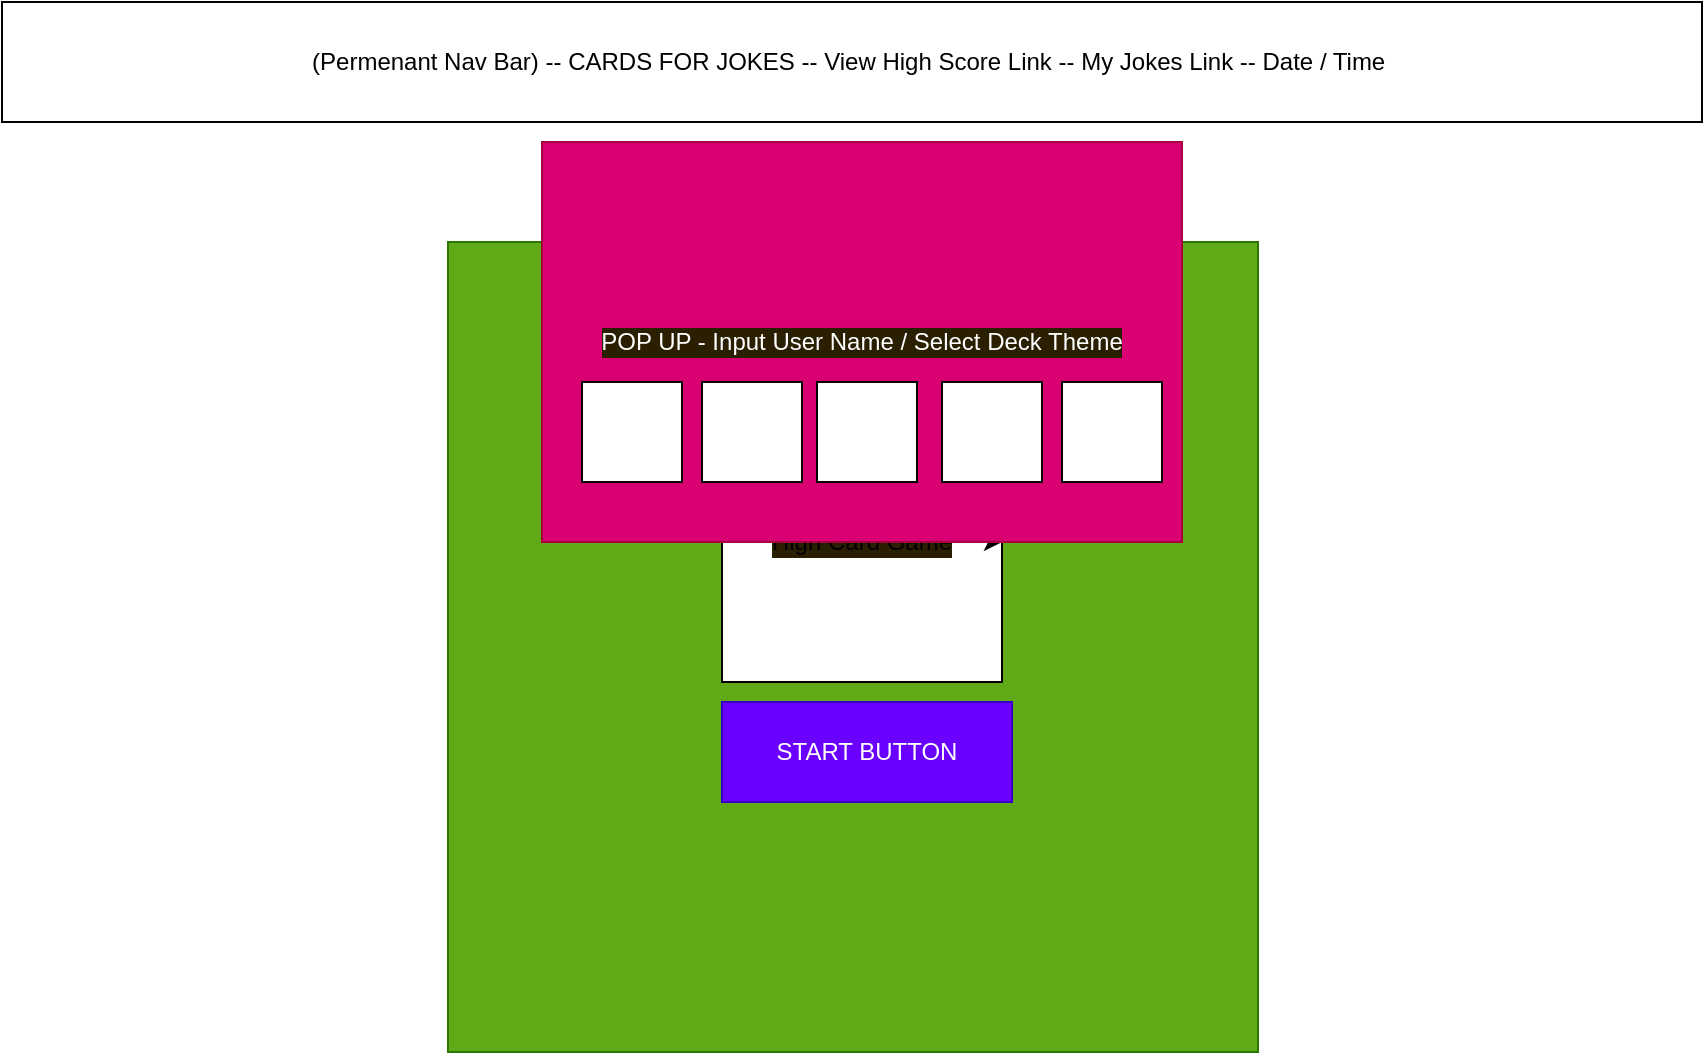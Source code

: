 <mxfile>
    <diagram id="yqnl9jbmedfVrZMtxqGm" name="Start Page">
        <mxGraphModel dx="888" dy="679" grid="1" gridSize="10" guides="1" tooltips="1" connect="1" arrows="1" fold="1" page="1" pageScale="1" pageWidth="850" pageHeight="1100" math="0" shadow="0">
            <root>
                <mxCell id="0"/>
                <mxCell id="1" parent="0"/>
                <mxCell id="4" value="" style="whiteSpace=wrap;html=1;aspect=fixed;labelBackgroundColor=#2A1F01;fillColor=#60a917;fontColor=#ffffff;strokeColor=#2D7600;" vertex="1" parent="1">
                    <mxGeometry x="223" y="120" width="405" height="405" as="geometry"/>
                </mxCell>
                <mxCell id="2" value="START BUTTON" style="rounded=0;whiteSpace=wrap;html=1;fillColor=#6a00ff;fontColor=#ffffff;strokeColor=#3700CC;" vertex="1" parent="1">
                    <mxGeometry x="360" y="350" width="145" height="50" as="geometry"/>
                </mxCell>
                <mxCell id="3" value="(Permenant Nav Bar) -- CARDS FOR JOKES -- View High Score Link -- My Jokes Link -- Date / Time&amp;nbsp;" style="rounded=0;whiteSpace=wrap;html=1;" vertex="1" parent="1">
                    <mxGeometry width="850" height="60" as="geometry"/>
                </mxCell>
                <mxCell id="kxgtWzfwq78ZmJUp4hhp-4" value="High Card Game" style="whiteSpace=wrap;html=1;aspect=fixed;labelBackgroundColor=#2A1F01;" vertex="1" parent="1">
                    <mxGeometry x="360" y="200" width="140" height="140" as="geometry"/>
                </mxCell>
                <mxCell id="y0DwTbANvrOQKZsvN6_f-5" style="edgeStyle=none;html=1;exitX=0.5;exitY=1;exitDx=0;exitDy=0;" edge="1" parent="1" source="y0DwTbANvrOQKZsvN6_f-4" target="kxgtWzfwq78ZmJUp4hhp-4">
                    <mxGeometry relative="1" as="geometry"/>
                </mxCell>
                <mxCell id="y0DwTbANvrOQKZsvN6_f-4" value="POP UP - Input User Name / Select Deck Theme" style="rounded=0;whiteSpace=wrap;html=1;labelBackgroundColor=#2A1F01;fillColor=#d80073;fontColor=#ffffff;strokeColor=#A50040;" vertex="1" parent="1">
                    <mxGeometry x="270" y="70" width="320" height="200" as="geometry"/>
                </mxCell>
                <mxCell id="y0DwTbANvrOQKZsvN6_f-6" value="" style="whiteSpace=wrap;html=1;aspect=fixed;labelBackgroundColor=#2A1F01;" vertex="1" parent="1">
                    <mxGeometry x="290" y="190" width="50" height="50" as="geometry"/>
                </mxCell>
                <mxCell id="y0DwTbANvrOQKZsvN6_f-7" value="" style="whiteSpace=wrap;html=1;aspect=fixed;labelBackgroundColor=#2A1F01;" vertex="1" parent="1">
                    <mxGeometry x="350" y="190" width="50" height="50" as="geometry"/>
                </mxCell>
                <mxCell id="y0DwTbANvrOQKZsvN6_f-8" value="" style="whiteSpace=wrap;html=1;aspect=fixed;labelBackgroundColor=#2A1F01;" vertex="1" parent="1">
                    <mxGeometry x="407.5" y="190" width="50" height="50" as="geometry"/>
                </mxCell>
                <mxCell id="y0DwTbANvrOQKZsvN6_f-9" value="" style="whiteSpace=wrap;html=1;aspect=fixed;labelBackgroundColor=#2A1F01;" vertex="1" parent="1">
                    <mxGeometry x="470" y="190" width="50" height="50" as="geometry"/>
                </mxCell>
                <mxCell id="y0DwTbANvrOQKZsvN6_f-10" value="" style="whiteSpace=wrap;html=1;aspect=fixed;labelBackgroundColor=#2A1F01;" vertex="1" parent="1">
                    <mxGeometry x="530" y="190" width="50" height="50" as="geometry"/>
                </mxCell>
            </root>
        </mxGraphModel>
    </diagram>
    <diagram id="UzzeXi4AYCnUfT8e2pIp" name="Deck Page">
        <mxGraphModel dx="888" dy="679" grid="1" gridSize="10" guides="1" tooltips="1" connect="1" arrows="1" fold="1" page="1" pageScale="1" pageWidth="850" pageHeight="1100" math="0" shadow="0">
            <root>
                <mxCell id="pWMgHMB8082qwLYnmPIf-0"/>
                <mxCell id="pWMgHMB8082qwLYnmPIf-1" parent="pWMgHMB8082qwLYnmPIf-0"/>
                <mxCell id="v6dsh3vfZ4sGUssDUhhT-3" value="Instruction (Click Deck to Draw" style="rounded=0;whiteSpace=wrap;html=1;labelBackgroundColor=#2A1F01;" vertex="1" parent="pWMgHMB8082qwLYnmPIf-1">
                    <mxGeometry x="315" y="450" width="170" height="50" as="geometry"/>
                </mxCell>
                <mxCell id="u6X3IQ2C-RME6czvMD-i-0" value="(Permenant Nav Bar) -- CARDS FOR JOKES -- View High Score Link -- My Jokes Link -- Date / Time&amp;nbsp;" style="rounded=0;whiteSpace=wrap;html=1;" vertex="1" parent="pWMgHMB8082qwLYnmPIf-1">
                    <mxGeometry width="850" height="60" as="geometry"/>
                </mxCell>
                <mxCell id="yJ-33DEZEprCW5WvIvlv-0" value="Hello User Name!" style="rounded=0;whiteSpace=wrap;html=1;labelBackgroundColor=#2A1F01;" vertex="1" parent="pWMgHMB8082qwLYnmPIf-1">
                    <mxGeometry x="260" y="70" width="270" height="60" as="geometry"/>
                </mxCell>
                <mxCell id="PUwnnvVC6TDNwmbm-pvY-0" value="OUTLINE" style="rounded=0;whiteSpace=wrap;html=1;labelBackgroundColor=#2A1F01;" vertex="1" parent="pWMgHMB8082qwLYnmPIf-1">
                    <mxGeometry x="60" y="160" width="220" height="280" as="geometry"/>
                </mxCell>
                <mxCell id="PUwnnvVC6TDNwmbm-pvY-1" value="OUTLINE" style="rounded=0;whiteSpace=wrap;html=1;labelBackgroundColor=#2A1F01;" vertex="1" parent="pWMgHMB8082qwLYnmPIf-1">
                    <mxGeometry x="520" y="160" width="220" height="280" as="geometry"/>
                </mxCell>
                <mxCell id="v6dsh3vfZ4sGUssDUhhT-2" value="BACK OF DECK WITH USER THEME" style="rounded=0;whiteSpace=wrap;html=1;labelBackgroundColor=#2A1F01;fillColor=#60a917;fontColor=#ffffff;strokeColor=#2D7600;" vertex="1" parent="pWMgHMB8082qwLYnmPIf-1">
                    <mxGeometry x="290" y="160" width="220" height="280" as="geometry"/>
                </mxCell>
            </root>
        </mxGraphModel>
    </diagram>
    <diagram id="p5cH1P69aIY7lh2CxukX" name="Game Page">
        <mxGraphModel dx="888" dy="679" grid="1" gridSize="10" guides="1" tooltips="1" connect="1" arrows="1" fold="1" page="1" pageScale="1" pageWidth="850" pageHeight="1100" math="0" shadow="0">
            <root>
                <mxCell id="UFLdtyZxRlXUSPPdtUYP-0"/>
                <mxCell id="UFLdtyZxRlXUSPPdtUYP-1" parent="UFLdtyZxRlXUSPPdtUYP-0"/>
                <mxCell id="d-WDJF4b-Z6HBNScFMW7-0" value="USER CARD" style="rounded=0;whiteSpace=wrap;html=1;labelBackgroundColor=#2A1F01;" vertex="1" parent="UFLdtyZxRlXUSPPdtUYP-1">
                    <mxGeometry x="60" y="160" width="220" height="280" as="geometry"/>
                </mxCell>
                <mxCell id="d-WDJF4b-Z6HBNScFMW7-1" value="COMPUTER CARD" style="rounded=0;whiteSpace=wrap;html=1;labelBackgroundColor=#2A1F01;" vertex="1" parent="UFLdtyZxRlXUSPPdtUYP-1">
                    <mxGeometry x="520" y="160" width="220" height="280" as="geometry"/>
                </mxCell>
                <mxCell id="fvR56TlaeW45UjqUcMPc-0" value="(Permenant Nav Bar) -- CARDS FOR JOKES -- View High Score Link -- My Jokes Link -- Date / Time&amp;nbsp;" style="rounded=0;whiteSpace=wrap;html=1;" vertex="1" parent="UFLdtyZxRlXUSPPdtUYP-1">
                    <mxGeometry width="850" height="60" as="geometry"/>
                </mxCell>
                <mxCell id="hIFmvhvCfR8wepMEguNQ-0" value="IF USER LOSES - POP UP MODAL: COMPUTER WINS" style="rounded=0;whiteSpace=wrap;html=1;labelBackgroundColor=#2A1F01;fillColor=#1ba1e2;fontColor=#ffffff;strokeColor=#006EAF;" vertex="1" parent="UFLdtyZxRlXUSPPdtUYP-1">
                    <mxGeometry x="270" y="450" width="260" height="150" as="geometry"/>
                </mxCell>
                <mxCell id="jitSESg4phqTcn6KGDfv-0" value="BACK of DECK IMAGE" style="rounded=0;whiteSpace=wrap;html=1;labelBackgroundColor=#2A1F01;fillColor=#60a917;fontColor=#ffffff;strokeColor=#2D7600;" vertex="1" parent="UFLdtyZxRlXUSPPdtUYP-1">
                    <mxGeometry x="290" y="160" width="220" height="280" as="geometry"/>
                </mxCell>
                <mxCell id="d-WDJF4b-Z6HBNScFMW7-2" value="POP UP MODAL -- YOU WIN + JOKE&amp;nbsp;" style="rounded=1;whiteSpace=wrap;html=1;labelBackgroundColor=#2A1F01;fillColor=#d80073;fontColor=#ffffff;strokeColor=#A50040;" vertex="1" parent="UFLdtyZxRlXUSPPdtUYP-1">
                    <mxGeometry x="260" y="220" width="280" height="160" as="geometry"/>
                </mxCell>
                <mxCell id="jitSESg4phqTcn6KGDfv-1" value="QUIT BUTTON" style="rounded=0;whiteSpace=wrap;html=1;labelBackgroundColor=#2A1F01;" vertex="1" parent="UFLdtyZxRlXUSPPdtUYP-1">
                    <mxGeometry x="720" y="620" width="120" height="60" as="geometry"/>
                </mxCell>
                <mxCell id="0M7e4DK_KoyMjPnTW_li-0" value="SAVE JOKE&lt;span style=&quot;white-space: pre&quot;&gt;&#9;&lt;/span&gt;" style="rounded=0;whiteSpace=wrap;html=1;labelBackgroundColor=#2A1F01;fillColor=#0050ef;fontColor=#ffffff;strokeColor=#001DBC;" vertex="1" parent="UFLdtyZxRlXUSPPdtUYP-1">
                    <mxGeometry x="320" y="320" width="60" height="30" as="geometry"/>
                </mxCell>
                <mxCell id="0M7e4DK_KoyMjPnTW_li-1" value="CLOSE" style="rounded=0;whiteSpace=wrap;html=1;labelBackgroundColor=#2A1F01;fillColor=#0050ef;fontColor=#ffffff;strokeColor=#001DBC;" vertex="1" parent="UFLdtyZxRlXUSPPdtUYP-1">
                    <mxGeometry x="430" y="320" width="60" height="30" as="geometry"/>
                </mxCell>
                <mxCell id="0M7e4DK_KoyMjPnTW_li-4" value="" style="edgeStyle=none;html=1;" edge="1" parent="UFLdtyZxRlXUSPPdtUYP-1" source="0M7e4DK_KoyMjPnTW_li-2">
                    <mxGeometry relative="1" as="geometry">
                        <mxPoint x="260" y="565" as="targetPoint"/>
                    </mxGeometry>
                </mxCell>
                <mxCell id="0M7e4DK_KoyMjPnTW_li-2" value="Continue" style="rounded=0;whiteSpace=wrap;html=1;labelBackgroundColor=#2A1F01;fillColor=#d80073;fontColor=#ffffff;strokeColor=#A50040;" vertex="1" parent="UFLdtyZxRlXUSPPdtUYP-1">
                    <mxGeometry x="350" y="550" width="120" height="30" as="geometry"/>
                </mxCell>
            </root>
        </mxGraphModel>
    </diagram>
    <diagram name="Continue Game Page" id="xVYTmYUlbwU7zlJUJJva">
        <mxGraphModel dx="888" dy="679" grid="1" gridSize="10" guides="1" tooltips="1" connect="1" arrows="1" fold="1" page="1" pageScale="1" pageWidth="850" pageHeight="1100" math="0" shadow="0">
            <root>
                <mxCell id="PKIwkQOfAZi--ApLYKJq-0"/>
                <mxCell id="PKIwkQOfAZi--ApLYKJq-1" parent="PKIwkQOfAZi--ApLYKJq-0"/>
                <mxCell id="PKIwkQOfAZi--ApLYKJq-2" value="BACK of DECK IMAGE" style="rounded=0;whiteSpace=wrap;html=1;labelBackgroundColor=#2A1F01;fillColor=#60a917;fontColor=#ffffff;strokeColor=#2D7600;" vertex="1" parent="PKIwkQOfAZi--ApLYKJq-1">
                    <mxGeometry x="290" y="160" width="220" height="280" as="geometry"/>
                </mxCell>
                <mxCell id="PKIwkQOfAZi--ApLYKJq-3" value="Instruction (Click Deck to Draw" style="rounded=0;whiteSpace=wrap;html=1;labelBackgroundColor=#2A1F01;" vertex="1" parent="PKIwkQOfAZi--ApLYKJq-1">
                    <mxGeometry x="315" y="450" width="170" height="50" as="geometry"/>
                </mxCell>
                <mxCell id="PKIwkQOfAZi--ApLYKJq-4" value="(Permenant Nav Bar) -- CARDS FOR JOKES -- View High Score Link -- My Jokes Link -- Date / Time&amp;nbsp;" style="rounded=0;whiteSpace=wrap;html=1;" vertex="1" parent="PKIwkQOfAZi--ApLYKJq-1">
                    <mxGeometry width="850" height="60" as="geometry"/>
                </mxCell>
            </root>
        </mxGraphModel>
    </diagram>
    <diagram id="Lolx3EiXrzPF2XAQkY8l" name="End Of Deck">
        <mxGraphModel dx="888" dy="679" grid="1" gridSize="10" guides="1" tooltips="1" connect="1" arrows="1" fold="1" page="1" pageScale="1" pageWidth="850" pageHeight="1100" math="0" shadow="0">
            <root>
                <mxCell id="3C8FR79aUhuCoKItBJne-0"/>
                <mxCell id="3C8FR79aUhuCoKItBJne-1" parent="3C8FR79aUhuCoKItBJne-0"/>
                <mxCell id="T2ZfOeCIEXMY-jTxP-ne-1" value="FINAL SCORE" style="rounded=0;whiteSpace=wrap;html=1;labelBackgroundColor=#2A1F01;" vertex="1" parent="3C8FR79aUhuCoKItBJne-1">
                    <mxGeometry x="320" y="250" width="160" height="80" as="geometry"/>
                </mxCell>
                <mxCell id="T2ZfOeCIEXMY-jTxP-ne-2" value="(Permenant Nav Bar) -- CARDS FOR JOKES -- View High Score Link -- My Jokes Link -- Date / Time&amp;nbsp;" style="rounded=0;whiteSpace=wrap;html=1;" vertex="1" parent="3C8FR79aUhuCoKItBJne-1">
                    <mxGeometry width="850" height="60" as="geometry"/>
                </mxCell>
                <mxCell id="T2ZfOeCIEXMY-jTxP-ne-3" value="GAME OVER&amp;nbsp;" style="rounded=0;whiteSpace=wrap;html=1;labelBackgroundColor=#2A1F01;" vertex="1" parent="3C8FR79aUhuCoKItBJne-1">
                    <mxGeometry x="235" y="120" width="330" height="120" as="geometry"/>
                </mxCell>
                <mxCell id="T2ZfOeCIEXMY-jTxP-ne-4" value="ALL TIME HIGH SCORE" style="rounded=0;whiteSpace=wrap;html=1;labelBackgroundColor=#2A1F01;" vertex="1" parent="3C8FR79aUhuCoKItBJne-1">
                    <mxGeometry x="320" y="340" width="160" height="80" as="geometry"/>
                </mxCell>
                <mxCell id="T2ZfOeCIEXMY-jTxP-ne-5" value="PLAY AGAIN?" style="rounded=0;whiteSpace=wrap;html=1;labelBackgroundColor=#2A1F01;fillColor=#0050ef;fontColor=#ffffff;strokeColor=#001DBC;" vertex="1" parent="3C8FR79aUhuCoKItBJne-1">
                    <mxGeometry x="320" y="520" width="160" height="80" as="geometry"/>
                </mxCell>
                <mxCell id="T2ZfOeCIEXMY-jTxP-ne-6" value="THIS GAMES JOKES" style="rounded=0;whiteSpace=wrap;html=1;labelBackgroundColor=#2A1F01;fillColor=#60a917;fontColor=#ffffff;strokeColor=#2D7600;" vertex="1" parent="3C8FR79aUhuCoKItBJne-1">
                    <mxGeometry x="320" y="430" width="160" height="80" as="geometry"/>
                </mxCell>
            </root>
        </mxGraphModel>
    </diagram>
    <diagram id="vkSqupVkCrfMUXWwoT2I" name="High Score Page">
        <mxGraphModel dx="888" dy="679" grid="1" gridSize="10" guides="1" tooltips="1" connect="1" arrows="1" fold="1" page="1" pageScale="1" pageWidth="850" pageHeight="1100" math="0" shadow="0">
            <root>
                <mxCell id="Nx-RHqL8GdiR5NmhSTgM-0"/>
                <mxCell id="Nx-RHqL8GdiR5NmhSTgM-1" parent="Nx-RHqL8GdiR5NmhSTgM-0"/>
                <mxCell id="533VGPMNZW3OwTtXPOSV-0" value="My High Scores" style="rounded=0;whiteSpace=wrap;html=1;labelBackgroundColor=#2A1F01;" vertex="1" parent="Nx-RHqL8GdiR5NmhSTgM-1">
                    <mxGeometry x="310" y="80" width="210" height="60" as="geometry"/>
                </mxCell>
                <mxCell id="533VGPMNZW3OwTtXPOSV-1" value="SCORE" style="rounded=0;whiteSpace=wrap;html=1;labelBackgroundColor=#2A1F01;" vertex="1" parent="Nx-RHqL8GdiR5NmhSTgM-1">
                    <mxGeometry x="310" y="160" width="90" height="20" as="geometry"/>
                </mxCell>
                <mxCell id="533VGPMNZW3OwTtXPOSV-2" value="DATE / TIME" style="rounded=0;whiteSpace=wrap;html=1;labelBackgroundColor=#2A1F01;" vertex="1" parent="Nx-RHqL8GdiR5NmhSTgM-1">
                    <mxGeometry x="430" y="160" width="90" height="20" as="geometry"/>
                </mxCell>
                <mxCell id="533VGPMNZW3OwTtXPOSV-3" value="SCORE" style="rounded=0;whiteSpace=wrap;html=1;labelBackgroundColor=#2A1F01;" vertex="1" parent="Nx-RHqL8GdiR5NmhSTgM-1">
                    <mxGeometry x="310" y="190" width="90" height="20" as="geometry"/>
                </mxCell>
                <mxCell id="533VGPMNZW3OwTtXPOSV-4" value="DATE / TIME" style="rounded=0;whiteSpace=wrap;html=1;labelBackgroundColor=#2A1F01;" vertex="1" parent="Nx-RHqL8GdiR5NmhSTgM-1">
                    <mxGeometry x="430" y="190" width="90" height="20" as="geometry"/>
                </mxCell>
                <mxCell id="533VGPMNZW3OwTtXPOSV-5" value="SCORE" style="rounded=0;whiteSpace=wrap;html=1;labelBackgroundColor=#2A1F01;" vertex="1" parent="Nx-RHqL8GdiR5NmhSTgM-1">
                    <mxGeometry x="310" y="220" width="90" height="20" as="geometry"/>
                </mxCell>
                <mxCell id="533VGPMNZW3OwTtXPOSV-6" value="DATE / TIME" style="rounded=0;whiteSpace=wrap;html=1;labelBackgroundColor=#2A1F01;" vertex="1" parent="Nx-RHqL8GdiR5NmhSTgM-1">
                    <mxGeometry x="430" y="220" width="90" height="20" as="geometry"/>
                </mxCell>
                <mxCell id="533VGPMNZW3OwTtXPOSV-7" value="SCORE" style="rounded=0;whiteSpace=wrap;html=1;labelBackgroundColor=#2A1F01;" vertex="1" parent="Nx-RHqL8GdiR5NmhSTgM-1">
                    <mxGeometry x="310" y="250" width="90" height="20" as="geometry"/>
                </mxCell>
                <mxCell id="533VGPMNZW3OwTtXPOSV-8" value="DATE / TIME" style="rounded=0;whiteSpace=wrap;html=1;labelBackgroundColor=#2A1F01;" vertex="1" parent="Nx-RHqL8GdiR5NmhSTgM-1">
                    <mxGeometry x="430" y="250" width="90" height="20" as="geometry"/>
                </mxCell>
                <mxCell id="533VGPMNZW3OwTtXPOSV-9" value="SCORE" style="rounded=0;whiteSpace=wrap;html=1;labelBackgroundColor=#2A1F01;" vertex="1" parent="Nx-RHqL8GdiR5NmhSTgM-1">
                    <mxGeometry x="310" y="280" width="90" height="20" as="geometry"/>
                </mxCell>
                <mxCell id="533VGPMNZW3OwTtXPOSV-10" value="DATE / TIME" style="rounded=0;whiteSpace=wrap;html=1;labelBackgroundColor=#2A1F01;" vertex="1" parent="Nx-RHqL8GdiR5NmhSTgM-1">
                    <mxGeometry x="430" y="280" width="90" height="20" as="geometry"/>
                </mxCell>
                <mxCell id="IBYVmPwJTXI5crCZapFs-0" value="(Permenant Nav Bar) -- CARDS FOR JOKES -- View High Score Link -- My Jokes Link -- Date / Time&amp;nbsp;" style="rounded=0;whiteSpace=wrap;html=1;" vertex="1" parent="Nx-RHqL8GdiR5NmhSTgM-1">
                    <mxGeometry width="850" height="60" as="geometry"/>
                </mxCell>
                <mxCell id="IBYVmPwJTXI5crCZapFs-1" value="SCORE" style="rounded=0;whiteSpace=wrap;html=1;labelBackgroundColor=#2A1F01;" vertex="1" parent="Nx-RHqL8GdiR5NmhSTgM-1">
                    <mxGeometry x="310" y="310" width="90" height="20" as="geometry"/>
                </mxCell>
                <mxCell id="IBYVmPwJTXI5crCZapFs-2" value="DATE / TIME" style="rounded=0;whiteSpace=wrap;html=1;labelBackgroundColor=#2A1F01;" vertex="1" parent="Nx-RHqL8GdiR5NmhSTgM-1">
                    <mxGeometry x="430" y="310" width="90" height="20" as="geometry"/>
                </mxCell>
                <mxCell id="IBYVmPwJTXI5crCZapFs-3" value="SCORE" style="rounded=0;whiteSpace=wrap;html=1;labelBackgroundColor=#2A1F01;" vertex="1" parent="Nx-RHqL8GdiR5NmhSTgM-1">
                    <mxGeometry x="310" y="340" width="90" height="20" as="geometry"/>
                </mxCell>
                <mxCell id="IBYVmPwJTXI5crCZapFs-4" value="DATE / TIME" style="rounded=0;whiteSpace=wrap;html=1;labelBackgroundColor=#2A1F01;" vertex="1" parent="Nx-RHqL8GdiR5NmhSTgM-1">
                    <mxGeometry x="430" y="340" width="90" height="20" as="geometry"/>
                </mxCell>
                <mxCell id="IBYVmPwJTXI5crCZapFs-5" value="BACK BUTTON" style="rounded=0;whiteSpace=wrap;html=1;labelBackgroundColor=#2A1F01;fillColor=#60a917;fontColor=#ffffff;strokeColor=#2D7600;" vertex="1" parent="Nx-RHqL8GdiR5NmhSTgM-1">
                    <mxGeometry x="355" y="380" width="115" height="40" as="geometry"/>
                </mxCell>
            </root>
        </mxGraphModel>
    </diagram>
    <diagram id="wq7ZA-4jS-7wlxEjOpMy" name="My Jokes">
        <mxGraphModel dx="888" dy="679" grid="1" gridSize="10" guides="1" tooltips="1" connect="1" arrows="1" fold="1" page="1" pageScale="1" pageWidth="850" pageHeight="1100" math="0" shadow="0">
            <root>
                <mxCell id="nhIBfZoUgYp9HH7-94mH-0"/>
                <mxCell id="nhIBfZoUgYp9HH7-94mH-1" parent="nhIBfZoUgYp9HH7-94mH-0"/>
                <mxCell id="ki2JFgjy2xUKcm9BTBVx-0" value="MY JOKES" style="rounded=0;whiteSpace=wrap;html=1;labelBackgroundColor=#2A1F01;" vertex="1" parent="nhIBfZoUgYp9HH7-94mH-1">
                    <mxGeometry x="310" y="90" width="210" height="60" as="geometry"/>
                </mxCell>
                <mxCell id="ki2JFgjy2xUKcm9BTBVx-11" value="(Permenant Nav Bar) -- CARDS FOR JOKES -- View High Score Link -- My Jokes Link -- Date / Time&amp;nbsp;" style="rounded=0;whiteSpace=wrap;html=1;" vertex="1" parent="nhIBfZoUgYp9HH7-94mH-1">
                    <mxGeometry width="850" height="60" as="geometry"/>
                </mxCell>
                <mxCell id="ki2JFgjy2xUKcm9BTBVx-17" value="JOKE&amp;nbsp;" style="rounded=0;whiteSpace=wrap;html=1;labelBackgroundColor=#2A1F01;" vertex="1" parent="nhIBfZoUgYp9HH7-94mH-1">
                    <mxGeometry x="90" y="160" width="160" height="100" as="geometry"/>
                </mxCell>
                <mxCell id="ki2JFgjy2xUKcm9BTBVx-18" value="" style="rounded=0;whiteSpace=wrap;html=1;labelBackgroundColor=#2A1F01;" vertex="1" parent="nhIBfZoUgYp9HH7-94mH-1">
                    <mxGeometry x="260" y="160" width="160" height="100" as="geometry"/>
                </mxCell>
                <mxCell id="ki2JFgjy2xUKcm9BTBVx-19" value="" style="rounded=0;whiteSpace=wrap;html=1;labelBackgroundColor=#2A1F01;" vertex="1" parent="nhIBfZoUgYp9HH7-94mH-1">
                    <mxGeometry x="430" y="160" width="160" height="100" as="geometry"/>
                </mxCell>
                <mxCell id="ki2JFgjy2xUKcm9BTBVx-20" value="" style="rounded=0;whiteSpace=wrap;html=1;labelBackgroundColor=#2A1F01;" vertex="1" parent="nhIBfZoUgYp9HH7-94mH-1">
                    <mxGeometry x="600" y="160" width="160" height="100" as="geometry"/>
                </mxCell>
                <mxCell id="ki2JFgjy2xUKcm9BTBVx-21" value="" style="rounded=0;whiteSpace=wrap;html=1;labelBackgroundColor=#2A1F01;" vertex="1" parent="nhIBfZoUgYp9HH7-94mH-1">
                    <mxGeometry x="90" y="270" width="160" height="100" as="geometry"/>
                </mxCell>
                <mxCell id="ki2JFgjy2xUKcm9BTBVx-22" value="" style="rounded=0;whiteSpace=wrap;html=1;labelBackgroundColor=#2A1F01;" vertex="1" parent="nhIBfZoUgYp9HH7-94mH-1">
                    <mxGeometry x="260" y="270" width="160" height="100" as="geometry"/>
                </mxCell>
                <mxCell id="ki2JFgjy2xUKcm9BTBVx-23" value="" style="rounded=0;whiteSpace=wrap;html=1;labelBackgroundColor=#2A1F01;" vertex="1" parent="nhIBfZoUgYp9HH7-94mH-1">
                    <mxGeometry x="430" y="270" width="160" height="100" as="geometry"/>
                </mxCell>
                <mxCell id="ki2JFgjy2xUKcm9BTBVx-24" value="" style="rounded=0;whiteSpace=wrap;html=1;labelBackgroundColor=#2A1F01;" vertex="1" parent="nhIBfZoUgYp9HH7-94mH-1">
                    <mxGeometry x="600" y="270" width="160" height="100" as="geometry"/>
                </mxCell>
                <mxCell id="ki2JFgjy2xUKcm9BTBVx-25" value="" style="rounded=0;whiteSpace=wrap;html=1;labelBackgroundColor=#2A1F01;" vertex="1" parent="nhIBfZoUgYp9HH7-94mH-1">
                    <mxGeometry x="90" y="380" width="160" height="100" as="geometry"/>
                </mxCell>
                <mxCell id="ki2JFgjy2xUKcm9BTBVx-26" value="" style="rounded=0;whiteSpace=wrap;html=1;labelBackgroundColor=#2A1F01;" vertex="1" parent="nhIBfZoUgYp9HH7-94mH-1">
                    <mxGeometry x="260" y="380" width="160" height="100" as="geometry"/>
                </mxCell>
                <mxCell id="ki2JFgjy2xUKcm9BTBVx-27" value="" style="rounded=0;whiteSpace=wrap;html=1;labelBackgroundColor=#2A1F01;" vertex="1" parent="nhIBfZoUgYp9HH7-94mH-1">
                    <mxGeometry x="430" y="380" width="160" height="100" as="geometry"/>
                </mxCell>
                <mxCell id="ki2JFgjy2xUKcm9BTBVx-28" value="" style="rounded=0;whiteSpace=wrap;html=1;labelBackgroundColor=#2A1F01;" vertex="1" parent="nhIBfZoUgYp9HH7-94mH-1">
                    <mxGeometry x="600" y="380" width="160" height="100" as="geometry"/>
                </mxCell>
                <mxCell id="ki2JFgjy2xUKcm9BTBVx-29" value="" style="rounded=0;whiteSpace=wrap;html=1;labelBackgroundColor=#2A1F01;" vertex="1" parent="nhIBfZoUgYp9HH7-94mH-1">
                    <mxGeometry x="90" y="490" width="160" height="100" as="geometry"/>
                </mxCell>
                <mxCell id="ki2JFgjy2xUKcm9BTBVx-30" value="" style="rounded=0;whiteSpace=wrap;html=1;labelBackgroundColor=#2A1F01;" vertex="1" parent="nhIBfZoUgYp9HH7-94mH-1">
                    <mxGeometry x="260" y="490" width="160" height="100" as="geometry"/>
                </mxCell>
                <mxCell id="ki2JFgjy2xUKcm9BTBVx-31" value="" style="rounded=0;whiteSpace=wrap;html=1;labelBackgroundColor=#2A1F01;" vertex="1" parent="nhIBfZoUgYp9HH7-94mH-1">
                    <mxGeometry x="430" y="490" width="160" height="100" as="geometry"/>
                </mxCell>
                <mxCell id="ki2JFgjy2xUKcm9BTBVx-32" value="" style="rounded=0;whiteSpace=wrap;html=1;labelBackgroundColor=#2A1F01;" vertex="1" parent="nhIBfZoUgYp9HH7-94mH-1">
                    <mxGeometry x="600" y="490" width="160" height="100" as="geometry"/>
                </mxCell>
                <mxCell id="gx5A9Bb2CQm9ulK1KHZv-0" value="BACK BUTTON" style="rounded=0;whiteSpace=wrap;html=1;labelBackgroundColor=#2A1F01;fillColor=#60a917;fontColor=#ffffff;strokeColor=#2D7600;" vertex="1" parent="nhIBfZoUgYp9HH7-94mH-1">
                    <mxGeometry x="368" y="600" width="115" height="40" as="geometry"/>
                </mxCell>
            </root>
        </mxGraphModel>
    </diagram>
</mxfile>